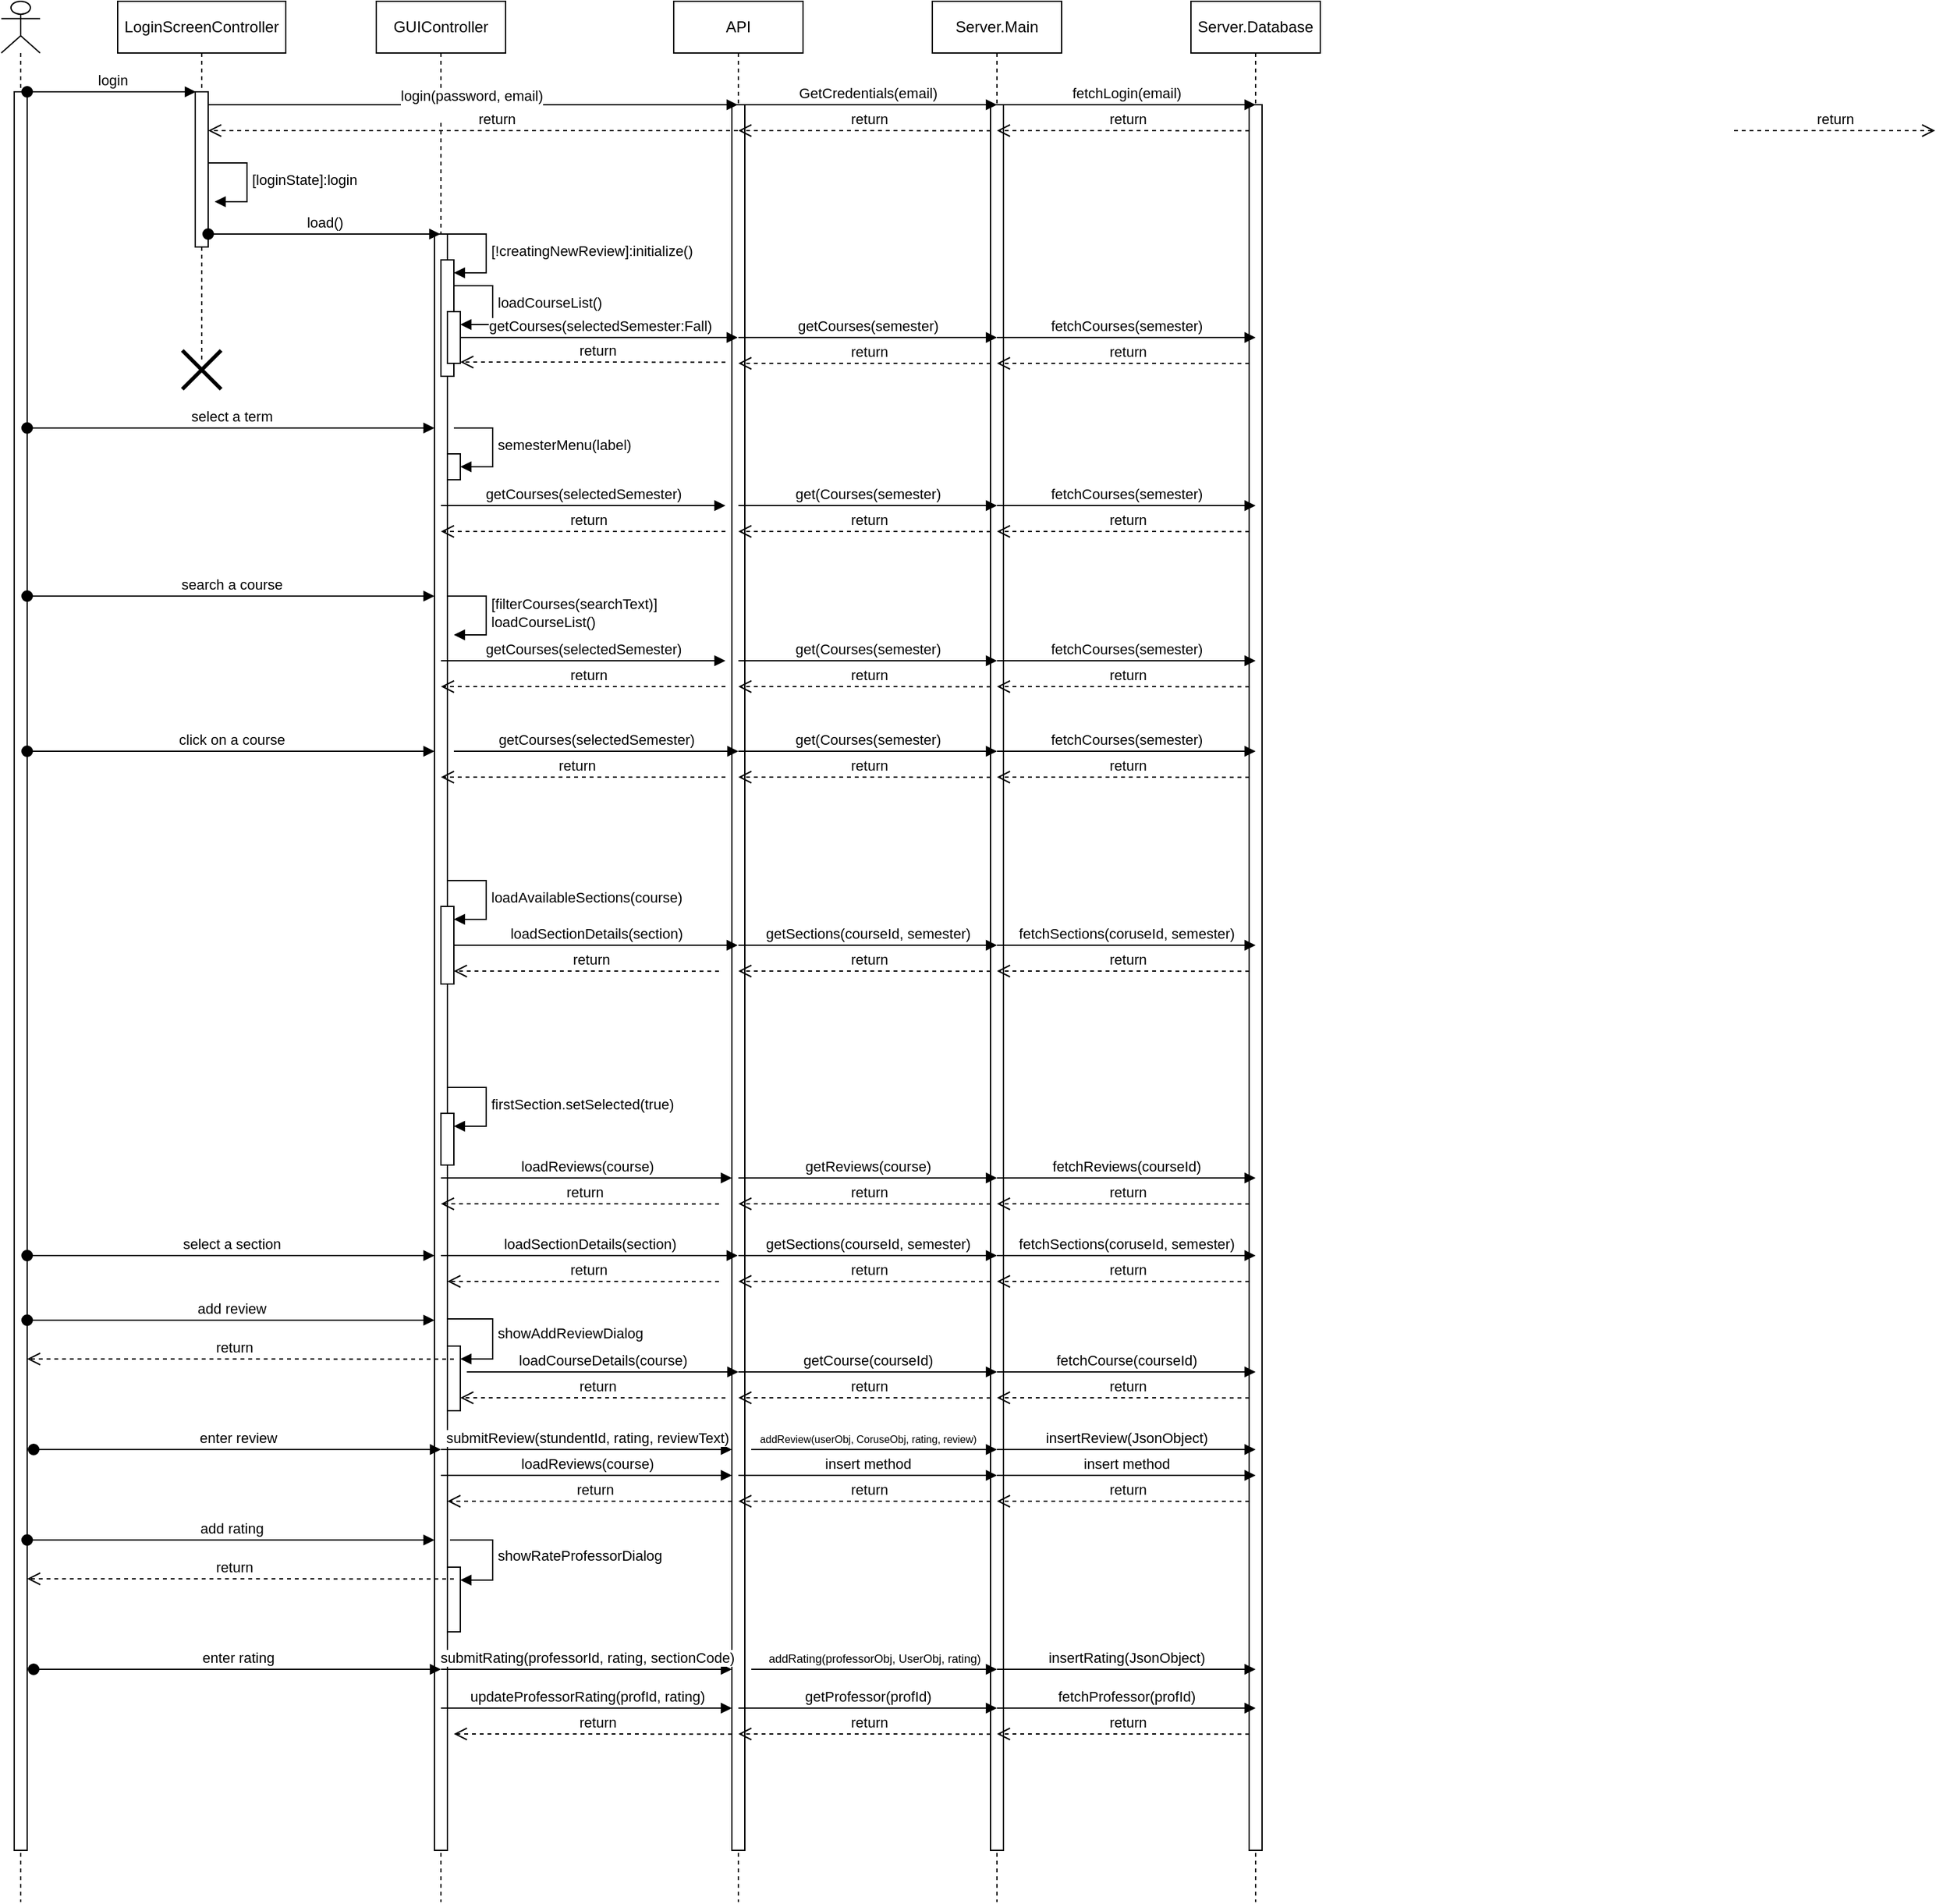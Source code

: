 <mxfile version="26.2.14">
  <diagram name="Page-1" id="2YBvvXClWsGukQMizWep">
    <mxGraphModel dx="1485" dy="785" grid="1" gridSize="10" guides="1" tooltips="1" connect="1" arrows="1" fold="1" page="1" pageScale="1" pageWidth="850" pageHeight="1100" math="0" shadow="0">
      <root>
        <mxCell id="0" />
        <mxCell id="1" parent="0" />
        <mxCell id="aM9ryv3xv72pqoxQDRHE-1" value="LoginScreenController" style="shape=umlLifeline;perimeter=lifelinePerimeter;whiteSpace=wrap;html=1;container=0;dropTarget=0;collapsible=0;recursiveResize=0;outlineConnect=0;portConstraint=eastwest;newEdgeStyle={&quot;edgeStyle&quot;:&quot;elbowEdgeStyle&quot;,&quot;elbow&quot;:&quot;vertical&quot;,&quot;curved&quot;:0,&quot;rounded&quot;:0};" parent="1" vertex="1">
          <mxGeometry x="150" y="90" width="130" height="280" as="geometry" />
        </mxCell>
        <mxCell id="aM9ryv3xv72pqoxQDRHE-2" value="" style="html=1;points=[];perimeter=orthogonalPerimeter;outlineConnect=0;targetShapes=umlLifeline;portConstraint=eastwest;newEdgeStyle={&quot;edgeStyle&quot;:&quot;elbowEdgeStyle&quot;,&quot;elbow&quot;:&quot;vertical&quot;,&quot;curved&quot;:0,&quot;rounded&quot;:0};" parent="aM9ryv3xv72pqoxQDRHE-1" vertex="1">
          <mxGeometry x="60" y="70" width="10" height="120" as="geometry" />
        </mxCell>
        <mxCell id="MV6OpVxTvDD_PxkE7c-I-17" value="[loginState]:login" style="html=1;align=left;spacingLeft=2;endArrow=block;rounded=0;edgeStyle=orthogonalEdgeStyle;curved=0;rounded=0;" parent="aM9ryv3xv72pqoxQDRHE-1" edge="1">
          <mxGeometry relative="1" as="geometry">
            <mxPoint x="70" y="125" as="sourcePoint" />
            <Array as="points">
              <mxPoint x="100" y="155" />
            </Array>
            <mxPoint x="75" y="155" as="targetPoint" />
          </mxGeometry>
        </mxCell>
        <mxCell id="aM9ryv3xv72pqoxQDRHE-5" value="GUIController" style="shape=umlLifeline;perimeter=lifelinePerimeter;whiteSpace=wrap;html=1;container=0;dropTarget=0;collapsible=0;recursiveResize=0;outlineConnect=0;portConstraint=eastwest;newEdgeStyle={&quot;edgeStyle&quot;:&quot;elbowEdgeStyle&quot;,&quot;elbow&quot;:&quot;vertical&quot;,&quot;curved&quot;:0,&quot;rounded&quot;:0};" parent="1" vertex="1">
          <mxGeometry x="350" y="90" width="100" height="1470" as="geometry" />
        </mxCell>
        <mxCell id="aM9ryv3xv72pqoxQDRHE-6" value="" style="html=1;points=[];perimeter=orthogonalPerimeter;outlineConnect=0;targetShapes=umlLifeline;portConstraint=eastwest;newEdgeStyle={&quot;edgeStyle&quot;:&quot;elbowEdgeStyle&quot;,&quot;elbow&quot;:&quot;vertical&quot;,&quot;curved&quot;:0,&quot;rounded&quot;:0};" parent="aM9ryv3xv72pqoxQDRHE-5" vertex="1">
          <mxGeometry x="45" y="180" width="10" height="1250" as="geometry" />
        </mxCell>
        <mxCell id="MV6OpVxTvDD_PxkE7c-I-19" value="" style="html=1;points=[[0,0,0,0,5],[0,1,0,0,-5],[1,0,0,0,5],[1,1,0,0,-5]];perimeter=orthogonalPerimeter;outlineConnect=0;targetShapes=umlLifeline;portConstraint=eastwest;newEdgeStyle={&quot;curved&quot;:0,&quot;rounded&quot;:0};" parent="aM9ryv3xv72pqoxQDRHE-5" vertex="1">
          <mxGeometry x="50" y="200" width="10" height="90" as="geometry" />
        </mxCell>
        <mxCell id="MV6OpVxTvDD_PxkE7c-I-20" value="[!creatingNewReview]:initialize()" style="html=1;align=left;spacingLeft=2;endArrow=block;rounded=0;edgeStyle=orthogonalEdgeStyle;curved=0;rounded=0;" parent="aM9ryv3xv72pqoxQDRHE-5" target="MV6OpVxTvDD_PxkE7c-I-19" edge="1">
          <mxGeometry relative="1" as="geometry">
            <mxPoint x="55" y="180" as="sourcePoint" />
            <Array as="points">
              <mxPoint x="85" y="210" />
            </Array>
          </mxGeometry>
        </mxCell>
        <mxCell id="MV6OpVxTvDD_PxkE7c-I-26" value="" style="html=1;points=[[0,0,0,0,5],[0,1,0,0,-5],[1,0,0,0,5],[1,1,0,0,-5]];perimeter=orthogonalPerimeter;outlineConnect=0;targetShapes=umlLifeline;portConstraint=eastwest;newEdgeStyle={&quot;curved&quot;:0,&quot;rounded&quot;:0};" parent="aM9ryv3xv72pqoxQDRHE-5" vertex="1">
          <mxGeometry x="55" y="240" width="10" height="40" as="geometry" />
        </mxCell>
        <mxCell id="MV6OpVxTvDD_PxkE7c-I-27" value="loadCourseList()" style="html=1;align=left;spacingLeft=2;endArrow=block;rounded=0;edgeStyle=orthogonalEdgeStyle;curved=0;rounded=0;" parent="aM9ryv3xv72pqoxQDRHE-5" target="MV6OpVxTvDD_PxkE7c-I-26" edge="1">
          <mxGeometry relative="1" as="geometry">
            <mxPoint x="60" y="220" as="sourcePoint" />
            <Array as="points">
              <mxPoint x="90" y="250" />
            </Array>
          </mxGeometry>
        </mxCell>
        <mxCell id="MV6OpVxTvDD_PxkE7c-I-31" value="&lt;div&gt;[filterCourses(searchText)]&lt;/div&gt;&lt;div&gt;loadCourseList()&lt;/div&gt;" style="html=1;align=left;spacingLeft=2;endArrow=block;rounded=0;edgeStyle=orthogonalEdgeStyle;curved=0;rounded=0;" parent="aM9ryv3xv72pqoxQDRHE-5" edge="1">
          <mxGeometry relative="1" as="geometry">
            <mxPoint x="55" y="460" as="sourcePoint" />
            <Array as="points">
              <mxPoint x="85" y="490" />
            </Array>
            <mxPoint x="60" y="490" as="targetPoint" />
          </mxGeometry>
        </mxCell>
        <mxCell id="MV6OpVxTvDD_PxkE7c-I-64" value="" style="html=1;points=[[0,0,0,0,5],[0,1,0,0,-5],[1,0,0,0,5],[1,1,0,0,-5]];perimeter=orthogonalPerimeter;outlineConnect=0;targetShapes=umlLifeline;portConstraint=eastwest;newEdgeStyle={&quot;curved&quot;:0,&quot;rounded&quot;:0};" parent="aM9ryv3xv72pqoxQDRHE-5" vertex="1">
          <mxGeometry x="55" y="1040" width="10" height="50" as="geometry" />
        </mxCell>
        <mxCell id="MV6OpVxTvDD_PxkE7c-I-65" value="showAddReviewDialog" style="html=1;align=left;spacingLeft=2;endArrow=block;rounded=0;edgeStyle=orthogonalEdgeStyle;curved=0;rounded=0;" parent="aM9ryv3xv72pqoxQDRHE-5" target="MV6OpVxTvDD_PxkE7c-I-64" edge="1">
          <mxGeometry relative="1" as="geometry">
            <mxPoint x="55" y="1019" as="sourcePoint" />
            <Array as="points">
              <mxPoint x="90" y="1019" />
              <mxPoint x="90" y="1050" />
            </Array>
          </mxGeometry>
        </mxCell>
        <mxCell id="MV6OpVxTvDD_PxkE7c-I-76" value="" style="html=1;points=[[0,0,0,0,5],[0,1,0,0,-5],[1,0,0,0,5],[1,1,0,0,-5]];perimeter=orthogonalPerimeter;outlineConnect=0;targetShapes=umlLifeline;portConstraint=eastwest;newEdgeStyle={&quot;curved&quot;:0,&quot;rounded&quot;:0};" parent="aM9ryv3xv72pqoxQDRHE-5" vertex="1">
          <mxGeometry x="55" y="1211" width="10" height="50" as="geometry" />
        </mxCell>
        <mxCell id="MV6OpVxTvDD_PxkE7c-I-77" value="showRateProfessorDialog" style="html=1;align=left;spacingLeft=2;endArrow=block;rounded=0;edgeStyle=orthogonalEdgeStyle;curved=0;rounded=0;exitX=1.233;exitY=0.73;exitDx=0;exitDy=0;exitPerimeter=0;" parent="aM9ryv3xv72pqoxQDRHE-5" target="MV6OpVxTvDD_PxkE7c-I-76" edge="1">
          <mxGeometry relative="1" as="geometry">
            <mxPoint x="57" y="1190" as="sourcePoint" />
            <Array as="points">
              <mxPoint x="90" y="1190" />
              <mxPoint x="90" y="1221" />
            </Array>
          </mxGeometry>
        </mxCell>
        <mxCell id="MV6OpVxTvDD_PxkE7c-I-90" value="" style="html=1;points=[[0,0,0,0,5],[0,1,0,0,-5],[1,0,0,0,5],[1,1,0,0,-5]];perimeter=orthogonalPerimeter;outlineConnect=0;targetShapes=umlLifeline;portConstraint=eastwest;newEdgeStyle={&quot;curved&quot;:0,&quot;rounded&quot;:0};" parent="aM9ryv3xv72pqoxQDRHE-5" vertex="1">
          <mxGeometry x="55" y="350" width="10" height="20" as="geometry" />
        </mxCell>
        <mxCell id="MV6OpVxTvDD_PxkE7c-I-91" value="semesterMenu(label)" style="html=1;align=left;spacingLeft=2;endArrow=block;rounded=0;edgeStyle=orthogonalEdgeStyle;curved=0;rounded=0;" parent="aM9ryv3xv72pqoxQDRHE-5" target="MV6OpVxTvDD_PxkE7c-I-90" edge="1">
          <mxGeometry relative="1" as="geometry">
            <mxPoint x="60" y="330" as="sourcePoint" />
            <Array as="points">
              <mxPoint x="90" y="360" />
            </Array>
          </mxGeometry>
        </mxCell>
        <mxCell id="aM9ryv3xv72pqoxQDRHE-8" value="return" style="html=1;verticalAlign=bottom;endArrow=open;dashed=1;endSize=8;edgeStyle=elbowEdgeStyle;elbow=vertical;curved=0;rounded=0;" parent="1" edge="1">
          <mxGeometry x="-0.035" relative="1" as="geometry">
            <mxPoint x="400" y="620" as="targetPoint" />
            <Array as="points">
              <mxPoint x="455.5" y="620" />
            </Array>
            <mxPoint x="620" y="620" as="sourcePoint" />
            <mxPoint as="offset" />
          </mxGeometry>
        </mxCell>
        <mxCell id="aM9ryv3xv72pqoxQDRHE-10" value="return" style="html=1;verticalAlign=bottom;endArrow=open;dashed=1;endSize=8;edgeStyle=elbowEdgeStyle;elbow=vertical;curved=0;rounded=0;" parent="1" edge="1">
          <mxGeometry relative="1" as="geometry">
            <mxPoint x="1555.5" y="190" as="targetPoint" />
            <Array as="points">
              <mxPoint x="1500.5" y="190" />
            </Array>
            <mxPoint x="1400" y="190" as="sourcePoint" />
          </mxGeometry>
        </mxCell>
        <object label="" id="MV6OpVxTvDD_PxkE7c-I-7">
          <mxCell style="shape=umlLifeline;perimeter=lifelinePerimeter;whiteSpace=wrap;html=1;container=1;dropTarget=0;collapsible=0;recursiveResize=0;outlineConnect=0;portConstraint=eastwest;newEdgeStyle={&quot;curved&quot;:0,&quot;rounded&quot;:0};participant=umlActor;" parent="1" vertex="1">
            <mxGeometry x="60" y="90" width="30" height="1470" as="geometry" />
          </mxCell>
        </object>
        <mxCell id="MV6OpVxTvDD_PxkE7c-I-8" value="" style="html=1;points=[[0,0,0,0,5],[0,1,0,0,-5],[1,0,0,0,5],[1,1,0,0,-5]];perimeter=orthogonalPerimeter;outlineConnect=0;targetShapes=umlLifeline;portConstraint=eastwest;newEdgeStyle={&quot;curved&quot;:0,&quot;rounded&quot;:0};" parent="MV6OpVxTvDD_PxkE7c-I-7" vertex="1">
          <mxGeometry x="10" y="70" width="10" height="1360" as="geometry" />
        </mxCell>
        <mxCell id="aM9ryv3xv72pqoxQDRHE-3" value="login" style="html=1;verticalAlign=bottom;startArrow=oval;endArrow=block;startSize=8;edgeStyle=elbowEdgeStyle;elbow=vertical;curved=0;rounded=0;" parent="1" edge="1">
          <mxGeometry relative="1" as="geometry">
            <mxPoint x="80" y="160" as="sourcePoint" />
            <mxPoint x="210.5" y="160" as="targetPoint" />
          </mxGeometry>
        </mxCell>
        <mxCell id="MV6OpVxTvDD_PxkE7c-I-9" value="API" style="shape=umlLifeline;perimeter=lifelinePerimeter;whiteSpace=wrap;html=1;container=0;dropTarget=0;collapsible=0;recursiveResize=0;outlineConnect=0;portConstraint=eastwest;newEdgeStyle={&quot;edgeStyle&quot;:&quot;elbowEdgeStyle&quot;,&quot;elbow&quot;:&quot;vertical&quot;,&quot;curved&quot;:0,&quot;rounded&quot;:0};" parent="1" vertex="1">
          <mxGeometry x="580" y="90" width="100" height="1470" as="geometry" />
        </mxCell>
        <mxCell id="MV6OpVxTvDD_PxkE7c-I-10" value="" style="html=1;points=[];perimeter=orthogonalPerimeter;outlineConnect=0;targetShapes=umlLifeline;portConstraint=eastwest;newEdgeStyle={&quot;edgeStyle&quot;:&quot;elbowEdgeStyle&quot;,&quot;elbow&quot;:&quot;vertical&quot;,&quot;curved&quot;:0,&quot;rounded&quot;:0};" parent="MV6OpVxTvDD_PxkE7c-I-9" vertex="1">
          <mxGeometry x="45" y="80" width="10" height="1350" as="geometry" />
        </mxCell>
        <mxCell id="MV6OpVxTvDD_PxkE7c-I-60" value="" style="html=1;points=[[0,0,0,0,5],[0,1,0,0,-5],[1,0,0,0,5],[1,1,0,0,-5]];perimeter=orthogonalPerimeter;outlineConnect=0;targetShapes=umlLifeline;portConstraint=eastwest;newEdgeStyle={&quot;curved&quot;:0,&quot;rounded&quot;:0};" parent="MV6OpVxTvDD_PxkE7c-I-9" vertex="1">
          <mxGeometry x="-180" y="860" width="10" height="40" as="geometry" />
        </mxCell>
        <mxCell id="MV6OpVxTvDD_PxkE7c-I-61" value="firstSection.setSelected(true)" style="html=1;align=left;spacingLeft=2;endArrow=block;rounded=0;edgeStyle=orthogonalEdgeStyle;curved=0;rounded=0;" parent="MV6OpVxTvDD_PxkE7c-I-9" target="MV6OpVxTvDD_PxkE7c-I-60" edge="1">
          <mxGeometry relative="1" as="geometry">
            <mxPoint x="-175" y="840" as="sourcePoint" />
            <Array as="points">
              <mxPoint x="-145" y="870" />
            </Array>
          </mxGeometry>
        </mxCell>
        <mxCell id="MV6OpVxTvDD_PxkE7c-I-58" value="loadReviews(course)" style="html=1;verticalAlign=bottom;endArrow=block;curved=0;rounded=0;" parent="MV6OpVxTvDD_PxkE7c-I-9" edge="1">
          <mxGeometry width="80" relative="1" as="geometry">
            <mxPoint x="-180" y="910" as="sourcePoint" />
            <mxPoint x="45" y="910" as="targetPoint" />
            <Array as="points">
              <mxPoint x="-60" y="910" />
            </Array>
          </mxGeometry>
        </mxCell>
        <mxCell id="MV6OpVxTvDD_PxkE7c-I-59" value="return" style="html=1;verticalAlign=bottom;endArrow=open;dashed=1;endSize=8;edgeStyle=elbowEdgeStyle;elbow=vertical;curved=0;rounded=0;exitX=0.5;exitY=0.447;exitDx=0;exitDy=0;exitPerimeter=0;entryX=0.5;entryY=0.672;entryDx=0;entryDy=0;entryPerimeter=0;" parent="MV6OpVxTvDD_PxkE7c-I-9" edge="1">
          <mxGeometry x="-0.035" relative="1" as="geometry">
            <mxPoint x="-180" y="930" as="targetPoint" />
            <Array as="points">
              <mxPoint x="-139.5" y="930" />
            </Array>
            <mxPoint x="35" y="930.09" as="sourcePoint" />
            <mxPoint as="offset" />
          </mxGeometry>
        </mxCell>
        <mxCell id="MV6OpVxTvDD_PxkE7c-I-62" value="loadSectionDetails(section)" style="html=1;verticalAlign=bottom;endArrow=block;curved=0;rounded=0;" parent="MV6OpVxTvDD_PxkE7c-I-9" edge="1">
          <mxGeometry width="80" relative="1" as="geometry">
            <mxPoint x="-180" y="970" as="sourcePoint" />
            <mxPoint x="49.5" y="970" as="targetPoint" />
          </mxGeometry>
        </mxCell>
        <mxCell id="MV6OpVxTvDD_PxkE7c-I-63" value="return" style="html=1;verticalAlign=bottom;endArrow=open;dashed=1;endSize=8;edgeStyle=elbowEdgeStyle;elbow=vertical;curved=0;rounded=0;exitX=0.5;exitY=0.447;exitDx=0;exitDy=0;exitPerimeter=0;" parent="MV6OpVxTvDD_PxkE7c-I-9" edge="1">
          <mxGeometry x="-0.035" relative="1" as="geometry">
            <mxPoint x="-175" y="990" as="targetPoint" />
            <Array as="points" />
            <mxPoint x="35" y="990.09" as="sourcePoint" />
            <mxPoint as="offset" />
          </mxGeometry>
        </mxCell>
        <mxCell id="MV6OpVxTvDD_PxkE7c-I-14" value="" style="shape=umlDestroy;whiteSpace=wrap;html=1;strokeWidth=3;targetShapes=umlLifeline;" parent="1" vertex="1">
          <mxGeometry x="200" y="360" width="30" height="30" as="geometry" />
        </mxCell>
        <mxCell id="MV6OpVxTvDD_PxkE7c-I-12" value="&lt;div&gt;login(password, email)&lt;/div&gt;&lt;div&gt;&lt;br&gt;&lt;/div&gt;" style="html=1;align=left;spacingLeft=2;endArrow=block;rounded=0;edgeStyle=orthogonalEdgeStyle;curved=0;rounded=0;" parent="1" source="aM9ryv3xv72pqoxQDRHE-2" target="MV6OpVxTvDD_PxkE7c-I-9" edge="1">
          <mxGeometry x="-0.293" relative="1" as="geometry">
            <mxPoint x="210" y="170" as="sourcePoint" />
            <Array as="points">
              <mxPoint x="310" y="170" />
              <mxPoint x="310" y="170" />
            </Array>
            <mxPoint x="215" y="200" as="targetPoint" />
            <mxPoint as="offset" />
          </mxGeometry>
        </mxCell>
        <mxCell id="MV6OpVxTvDD_PxkE7c-I-15" value="return" style="html=1;verticalAlign=bottom;endArrow=open;dashed=1;endSize=8;edgeStyle=elbowEdgeStyle;elbow=vertical;curved=0;rounded=0;" parent="1" source="MV6OpVxTvDD_PxkE7c-I-9" edge="1">
          <mxGeometry x="-0.09" relative="1" as="geometry">
            <mxPoint x="220" y="190" as="targetPoint" />
            <Array as="points">
              <mxPoint x="455" y="190" />
            </Array>
            <mxPoint x="555" y="190" as="sourcePoint" />
            <mxPoint as="offset" />
          </mxGeometry>
        </mxCell>
        <mxCell id="MV6OpVxTvDD_PxkE7c-I-18" value="load()" style="html=1;verticalAlign=bottom;startArrow=oval;startFill=1;endArrow=block;startSize=8;curved=0;rounded=0;" parent="1" target="aM9ryv3xv72pqoxQDRHE-5" edge="1">
          <mxGeometry width="60" relative="1" as="geometry">
            <mxPoint x="220" y="270" as="sourcePoint" />
            <mxPoint x="280" y="270" as="targetPoint" />
          </mxGeometry>
        </mxCell>
        <mxCell id="MV6OpVxTvDD_PxkE7c-I-28" value="return" style="html=1;verticalAlign=bottom;endArrow=open;dashed=1;endSize=8;edgeStyle=elbowEdgeStyle;elbow=vertical;curved=0;rounded=0;exitX=0.5;exitY=0.447;exitDx=0;exitDy=0;exitPerimeter=0;" parent="1" edge="1">
          <mxGeometry x="-0.035" relative="1" as="geometry">
            <mxPoint x="415" y="369" as="targetPoint" />
            <Array as="points">
              <mxPoint x="445.5" y="369" />
            </Array>
            <mxPoint x="620" y="369.09" as="sourcePoint" />
            <mxPoint as="offset" />
          </mxGeometry>
        </mxCell>
        <mxCell id="MV6OpVxTvDD_PxkE7c-I-29" value="search a course" style="html=1;verticalAlign=bottom;startArrow=oval;startFill=1;endArrow=block;startSize=8;curved=0;rounded=0;" parent="1" edge="1">
          <mxGeometry width="60" relative="1" as="geometry">
            <mxPoint x="80" y="550" as="sourcePoint" />
            <mxPoint x="395" y="550" as="targetPoint" />
          </mxGeometry>
        </mxCell>
        <mxCell id="MV6OpVxTvDD_PxkE7c-I-34" value="&lt;div&gt;select a section&lt;/div&gt;" style="html=1;verticalAlign=bottom;startArrow=oval;startFill=1;endArrow=block;startSize=8;curved=0;rounded=0;" parent="1" edge="1">
          <mxGeometry width="60" relative="1" as="geometry">
            <mxPoint x="80" y="1060" as="sourcePoint" />
            <mxPoint x="395" y="1060" as="targetPoint" />
          </mxGeometry>
        </mxCell>
        <mxCell id="MV6OpVxTvDD_PxkE7c-I-35" value="click on a course" style="html=1;verticalAlign=bottom;startArrow=oval;startFill=1;endArrow=block;startSize=8;curved=0;rounded=0;" parent="1" edge="1">
          <mxGeometry width="60" relative="1" as="geometry">
            <mxPoint x="80" y="670" as="sourcePoint" />
            <mxPoint x="395" y="670" as="targetPoint" />
          </mxGeometry>
        </mxCell>
        <mxCell id="MV6OpVxTvDD_PxkE7c-I-36" value="&lt;div&gt;add review&lt;/div&gt;" style="html=1;verticalAlign=bottom;startArrow=oval;startFill=1;endArrow=block;startSize=8;curved=0;rounded=0;" parent="1" edge="1">
          <mxGeometry width="60" relative="1" as="geometry">
            <mxPoint x="80" y="1110" as="sourcePoint" />
            <mxPoint x="395" y="1110" as="targetPoint" />
          </mxGeometry>
        </mxCell>
        <mxCell id="MV6OpVxTvDD_PxkE7c-I-37" value="add rating" style="html=1;verticalAlign=bottom;startArrow=oval;startFill=1;endArrow=block;startSize=8;curved=0;rounded=0;" parent="1" edge="1">
          <mxGeometry width="60" relative="1" as="geometry">
            <mxPoint x="80" y="1280" as="sourcePoint" />
            <mxPoint x="395" y="1280" as="targetPoint" />
          </mxGeometry>
        </mxCell>
        <mxCell id="MV6OpVxTvDD_PxkE7c-I-38" value="Server.Main" style="shape=umlLifeline;perimeter=lifelinePerimeter;whiteSpace=wrap;html=1;container=0;dropTarget=0;collapsible=0;recursiveResize=0;outlineConnect=0;portConstraint=eastwest;newEdgeStyle={&quot;edgeStyle&quot;:&quot;elbowEdgeStyle&quot;,&quot;elbow&quot;:&quot;vertical&quot;,&quot;curved&quot;:0,&quot;rounded&quot;:0};" parent="1" vertex="1">
          <mxGeometry x="780" y="90" width="100" height="1470" as="geometry" />
        </mxCell>
        <mxCell id="MV6OpVxTvDD_PxkE7c-I-39" value="" style="html=1;points=[];perimeter=orthogonalPerimeter;outlineConnect=0;targetShapes=umlLifeline;portConstraint=eastwest;newEdgeStyle={&quot;edgeStyle&quot;:&quot;elbowEdgeStyle&quot;,&quot;elbow&quot;:&quot;vertical&quot;,&quot;curved&quot;:0,&quot;rounded&quot;:0};" parent="MV6OpVxTvDD_PxkE7c-I-38" vertex="1">
          <mxGeometry x="45" y="80" width="10" height="1350" as="geometry" />
        </mxCell>
        <mxCell id="MV6OpVxTvDD_PxkE7c-I-40" value="Server.Database" style="shape=umlLifeline;perimeter=lifelinePerimeter;whiteSpace=wrap;html=1;container=0;dropTarget=0;collapsible=0;recursiveResize=0;outlineConnect=0;portConstraint=eastwest;newEdgeStyle={&quot;edgeStyle&quot;:&quot;elbowEdgeStyle&quot;,&quot;elbow&quot;:&quot;vertical&quot;,&quot;curved&quot;:0,&quot;rounded&quot;:0};" parent="1" vertex="1">
          <mxGeometry x="980" y="90" width="100" height="1470" as="geometry" />
        </mxCell>
        <mxCell id="MV6OpVxTvDD_PxkE7c-I-41" value="" style="html=1;points=[];perimeter=orthogonalPerimeter;outlineConnect=0;targetShapes=umlLifeline;portConstraint=eastwest;newEdgeStyle={&quot;edgeStyle&quot;:&quot;elbowEdgeStyle&quot;,&quot;elbow&quot;:&quot;vertical&quot;,&quot;curved&quot;:0,&quot;rounded&quot;:0};" parent="MV6OpVxTvDD_PxkE7c-I-40" vertex="1">
          <mxGeometry x="45" y="80" width="10" height="1350" as="geometry" />
        </mxCell>
        <mxCell id="MV6OpVxTvDD_PxkE7c-I-43" value="getCourses(selectedSemester:Fall)" style="html=1;verticalAlign=bottom;endArrow=block;curved=0;rounded=0;" parent="1" source="MV6OpVxTvDD_PxkE7c-I-26" edge="1">
          <mxGeometry width="80" relative="1" as="geometry">
            <mxPoint x="420" y="350" as="sourcePoint" />
            <mxPoint x="629.5" y="350" as="targetPoint" />
          </mxGeometry>
        </mxCell>
        <mxCell id="MV6OpVxTvDD_PxkE7c-I-44" value="getCourses(selectedSemester)" style="html=1;verticalAlign=bottom;endArrow=block;curved=0;rounded=0;" parent="1" edge="1">
          <mxGeometry width="80" relative="1" as="geometry">
            <mxPoint x="400" y="600" as="sourcePoint" />
            <mxPoint x="620" y="600" as="targetPoint" />
          </mxGeometry>
        </mxCell>
        <mxCell id="MV6OpVxTvDD_PxkE7c-I-46" value="getCourses(selectedSemester)" style="html=1;verticalAlign=bottom;endArrow=block;curved=0;rounded=0;" parent="1" edge="1">
          <mxGeometry width="80" relative="1" as="geometry">
            <mxPoint x="410" y="670" as="sourcePoint" />
            <mxPoint x="630" y="670" as="targetPoint" />
          </mxGeometry>
        </mxCell>
        <mxCell id="MV6OpVxTvDD_PxkE7c-I-47" value="return" style="html=1;verticalAlign=bottom;endArrow=open;dashed=1;endSize=8;edgeStyle=elbowEdgeStyle;elbow=vertical;curved=0;rounded=0;" parent="1" edge="1">
          <mxGeometry x="0.045" relative="1" as="geometry">
            <mxPoint x="400" y="690" as="targetPoint" />
            <Array as="points">
              <mxPoint x="435.5" y="690" />
            </Array>
            <mxPoint x="620" y="690" as="sourcePoint" />
            <mxPoint as="offset" />
          </mxGeometry>
        </mxCell>
        <mxCell id="MV6OpVxTvDD_PxkE7c-I-66" value="loadCourseDetails(course)" style="html=1;verticalAlign=bottom;endArrow=block;curved=0;rounded=0;" parent="1" edge="1">
          <mxGeometry width="80" relative="1" as="geometry">
            <mxPoint x="420" y="1150" as="sourcePoint" />
            <mxPoint x="630" y="1150" as="targetPoint" />
            <mxPoint as="offset" />
          </mxGeometry>
        </mxCell>
        <mxCell id="MV6OpVxTvDD_PxkE7c-I-67" value="return" style="html=1;verticalAlign=bottom;endArrow=open;dashed=1;endSize=8;edgeStyle=elbowEdgeStyle;elbow=vertical;curved=0;rounded=0;exitX=0.5;exitY=0.447;exitDx=0;exitDy=0;exitPerimeter=0;" parent="1" target="MV6OpVxTvDD_PxkE7c-I-64" edge="1">
          <mxGeometry x="-0.035" relative="1" as="geometry">
            <mxPoint x="420" y="1170" as="targetPoint" />
            <Array as="points">
              <mxPoint x="640" y="1170" />
            </Array>
            <mxPoint x="620" y="1170.09" as="sourcePoint" />
            <mxPoint as="offset" />
          </mxGeometry>
        </mxCell>
        <mxCell id="MV6OpVxTvDD_PxkE7c-I-68" value="submitReview(stundentId, rating, reviewText)" style="html=1;verticalAlign=bottom;endArrow=block;curved=0;rounded=0;" parent="1" edge="1">
          <mxGeometry width="80" relative="1" as="geometry">
            <mxPoint x="400" y="1210" as="sourcePoint" />
            <mxPoint x="625" y="1210" as="targetPoint" />
          </mxGeometry>
        </mxCell>
        <mxCell id="MV6OpVxTvDD_PxkE7c-I-69" value="addReview(userObj, CoruseObj, rating, review)" style="html=1;verticalAlign=bottom;endArrow=block;curved=0;rounded=0;fontSize=8;" parent="1" edge="1">
          <mxGeometry x="-0.053" width="80" relative="1" as="geometry">
            <mxPoint x="640" y="1210" as="sourcePoint" />
            <mxPoint x="830" y="1210" as="targetPoint" />
            <mxPoint as="offset" />
          </mxGeometry>
        </mxCell>
        <mxCell id="MV6OpVxTvDD_PxkE7c-I-73" value="return" style="html=1;verticalAlign=bottom;endArrow=open;dashed=1;endSize=8;edgeStyle=elbowEdgeStyle;elbow=vertical;curved=0;rounded=0;exitX=0.5;exitY=0.447;exitDx=0;exitDy=0;exitPerimeter=0;" parent="1" edge="1">
          <mxGeometry x="0.031" relative="1" as="geometry">
            <mxPoint x="80" y="1140.059" as="targetPoint" />
            <Array as="points" />
            <mxPoint x="410" y="1140.09" as="sourcePoint" />
            <mxPoint as="offset" />
          </mxGeometry>
        </mxCell>
        <mxCell id="MV6OpVxTvDD_PxkE7c-I-74" value="loadReviews(course)" style="html=1;verticalAlign=bottom;endArrow=block;curved=0;rounded=0;" parent="1" edge="1">
          <mxGeometry width="80" relative="1" as="geometry">
            <mxPoint x="400" y="1230" as="sourcePoint" />
            <mxPoint x="625" y="1230" as="targetPoint" />
            <Array as="points">
              <mxPoint x="520" y="1230" />
            </Array>
          </mxGeometry>
        </mxCell>
        <mxCell id="MV6OpVxTvDD_PxkE7c-I-75" value="return" style="html=1;verticalAlign=bottom;endArrow=open;dashed=1;endSize=8;edgeStyle=elbowEdgeStyle;elbow=vertical;curved=0;rounded=0;exitX=0.5;exitY=0.447;exitDx=0;exitDy=0;exitPerimeter=0;" parent="1" edge="1">
          <mxGeometry x="-0.035" relative="1" as="geometry">
            <mxPoint x="405" y="1250" as="targetPoint" />
            <Array as="points">
              <mxPoint x="450.5" y="1250" />
            </Array>
            <mxPoint x="625" y="1250.09" as="sourcePoint" />
            <mxPoint as="offset" />
          </mxGeometry>
        </mxCell>
        <mxCell id="MV6OpVxTvDD_PxkE7c-I-80" value="submitRating(professorId, rating, sectionCode)" style="html=1;verticalAlign=bottom;endArrow=block;curved=0;rounded=0;" parent="1" edge="1">
          <mxGeometry width="80" relative="1" as="geometry">
            <mxPoint x="400" y="1380" as="sourcePoint" />
            <mxPoint x="625" y="1380" as="targetPoint" />
          </mxGeometry>
        </mxCell>
        <mxCell id="MV6OpVxTvDD_PxkE7c-I-81" value="updateProfessorRating(profId, rating)" style="html=1;verticalAlign=bottom;endArrow=block;curved=0;rounded=0;" parent="1" edge="1">
          <mxGeometry width="80" relative="1" as="geometry">
            <mxPoint x="400" y="1410" as="sourcePoint" />
            <mxPoint x="625" y="1410" as="targetPoint" />
            <Array as="points">
              <mxPoint x="520" y="1410" />
            </Array>
          </mxGeometry>
        </mxCell>
        <mxCell id="MV6OpVxTvDD_PxkE7c-I-82" value="return" style="html=1;verticalAlign=bottom;endArrow=open;dashed=1;endSize=8;edgeStyle=elbowEdgeStyle;elbow=vertical;curved=0;rounded=0;exitX=0.5;exitY=0.447;exitDx=0;exitDy=0;exitPerimeter=0;" parent="1" edge="1">
          <mxGeometry x="-0.035" relative="1" as="geometry">
            <mxPoint x="410" y="1430" as="targetPoint" />
            <Array as="points">
              <mxPoint x="450.5" y="1430" />
            </Array>
            <mxPoint x="625" y="1430.09" as="sourcePoint" />
            <mxPoint as="offset" />
          </mxGeometry>
        </mxCell>
        <mxCell id="MV6OpVxTvDD_PxkE7c-I-50" value="" style="html=1;points=[[0,0,0,0,5],[0,1,0,0,-5],[1,0,0,0,5],[1,1,0,0,-5]];perimeter=orthogonalPerimeter;outlineConnect=0;targetShapes=umlLifeline;portConstraint=eastwest;newEdgeStyle={&quot;curved&quot;:0,&quot;rounded&quot;:0};" parent="1" vertex="1">
          <mxGeometry x="400" y="790" width="10" height="60" as="geometry" />
        </mxCell>
        <mxCell id="MV6OpVxTvDD_PxkE7c-I-51" value="&lt;div&gt;loadAvailableSections(course)&lt;/div&gt;" style="html=1;align=left;spacingLeft=2;endArrow=block;rounded=0;edgeStyle=orthogonalEdgeStyle;curved=0;rounded=0;" parent="1" target="MV6OpVxTvDD_PxkE7c-I-50" edge="1">
          <mxGeometry relative="1" as="geometry">
            <mxPoint x="405" y="770" as="sourcePoint" />
            <Array as="points">
              <mxPoint x="435" y="800" />
            </Array>
          </mxGeometry>
        </mxCell>
        <mxCell id="MV6OpVxTvDD_PxkE7c-I-53" value="loadSectionDetails(section)" style="html=1;verticalAlign=bottom;endArrow=block;curved=0;rounded=0;" parent="1" source="MV6OpVxTvDD_PxkE7c-I-50" edge="1">
          <mxGeometry width="80" relative="1" as="geometry">
            <mxPoint x="405" y="820" as="sourcePoint" />
            <mxPoint x="629.5" y="820" as="targetPoint" />
          </mxGeometry>
        </mxCell>
        <mxCell id="MV6OpVxTvDD_PxkE7c-I-54" value="return" style="html=1;verticalAlign=bottom;endArrow=open;dashed=1;endSize=8;edgeStyle=elbowEdgeStyle;elbow=vertical;curved=0;rounded=0;exitX=0.5;exitY=0.447;exitDx=0;exitDy=0;exitPerimeter=0;" parent="1" edge="1">
          <mxGeometry x="-0.035" relative="1" as="geometry">
            <mxPoint x="410" y="840" as="targetPoint" />
            <Array as="points">
              <mxPoint x="440.5" y="840" />
            </Array>
            <mxPoint x="615" y="840.09" as="sourcePoint" />
            <mxPoint as="offset" />
          </mxGeometry>
        </mxCell>
        <mxCell id="MV6OpVxTvDD_PxkE7c-I-85" value="return" style="html=1;verticalAlign=bottom;endArrow=open;dashed=1;endSize=8;edgeStyle=elbowEdgeStyle;elbow=vertical;curved=0;rounded=0;exitX=0.5;exitY=0.447;exitDx=0;exitDy=0;exitPerimeter=0;" parent="1" edge="1">
          <mxGeometry x="0.031" relative="1" as="geometry">
            <mxPoint x="80" y="1310" as="targetPoint" />
            <Array as="points" />
            <mxPoint x="410" y="1310.09" as="sourcePoint" />
            <mxPoint as="offset" />
          </mxGeometry>
        </mxCell>
        <mxCell id="MV6OpVxTvDD_PxkE7c-I-86" value="enter review" style="html=1;verticalAlign=bottom;startArrow=oval;startFill=1;endArrow=block;startSize=8;curved=0;rounded=0;" parent="1" edge="1">
          <mxGeometry width="60" relative="1" as="geometry">
            <mxPoint x="85" y="1210" as="sourcePoint" />
            <mxPoint x="400" y="1210" as="targetPoint" />
          </mxGeometry>
        </mxCell>
        <mxCell id="MV6OpVxTvDD_PxkE7c-I-87" value="&lt;div&gt;enter rating&lt;/div&gt;" style="html=1;verticalAlign=bottom;startArrow=oval;startFill=1;endArrow=block;startSize=8;curved=0;rounded=0;" parent="1" edge="1">
          <mxGeometry width="60" relative="1" as="geometry">
            <mxPoint x="85" y="1380" as="sourcePoint" />
            <mxPoint x="400" y="1380" as="targetPoint" />
          </mxGeometry>
        </mxCell>
        <mxCell id="MV6OpVxTvDD_PxkE7c-I-88" value="select a term" style="html=1;verticalAlign=bottom;startArrow=oval;startFill=1;endArrow=block;startSize=8;curved=0;rounded=0;" parent="1" edge="1">
          <mxGeometry width="60" relative="1" as="geometry">
            <mxPoint x="80" y="420" as="sourcePoint" />
            <mxPoint x="395" y="420" as="targetPoint" />
          </mxGeometry>
        </mxCell>
        <mxCell id="MV6OpVxTvDD_PxkE7c-I-92" value="getCourses(selectedSemester)" style="html=1;verticalAlign=bottom;endArrow=block;curved=0;rounded=0;" parent="1" edge="1">
          <mxGeometry width="80" relative="1" as="geometry">
            <mxPoint x="400" y="480" as="sourcePoint" />
            <mxPoint x="620" y="480" as="targetPoint" />
          </mxGeometry>
        </mxCell>
        <mxCell id="MV6OpVxTvDD_PxkE7c-I-93" value="return" style="html=1;verticalAlign=bottom;endArrow=open;dashed=1;endSize=8;edgeStyle=elbowEdgeStyle;elbow=vertical;curved=0;rounded=0;" parent="1" edge="1">
          <mxGeometry x="-0.035" relative="1" as="geometry">
            <mxPoint x="400" y="500" as="targetPoint" />
            <Array as="points">
              <mxPoint x="455.5" y="500" />
            </Array>
            <mxPoint x="620" y="500" as="sourcePoint" />
            <mxPoint as="offset" />
          </mxGeometry>
        </mxCell>
        <mxCell id="MV6OpVxTvDD_PxkE7c-I-94" value="addRating(professorObj, UserObj, rating)" style="html=1;verticalAlign=bottom;endArrow=block;curved=0;rounded=0;fontSize=9;" parent="1" edge="1">
          <mxGeometry width="80" relative="1" as="geometry">
            <mxPoint x="640" y="1380" as="sourcePoint" />
            <mxPoint x="830" y="1380" as="targetPoint" />
            <mxPoint as="offset" />
          </mxGeometry>
        </mxCell>
        <mxCell id="MV6OpVxTvDD_PxkE7c-I-96" value="GetCredentials(email)" style="html=1;verticalAlign=bottom;endArrow=block;curved=0;rounded=0;entryX=0.5;entryY=0;entryDx=0;entryDy=0;entryPerimeter=0;" parent="1" target="MV6OpVxTvDD_PxkE7c-I-39" edge="1">
          <mxGeometry width="80" relative="1" as="geometry">
            <mxPoint x="630" y="170" as="sourcePoint" />
            <mxPoint x="820" y="170" as="targetPoint" />
          </mxGeometry>
        </mxCell>
        <mxCell id="MV6OpVxTvDD_PxkE7c-I-97" value="fetchLogin(email)" style="html=1;verticalAlign=bottom;endArrow=block;curved=0;rounded=0;entryX=0.5;entryY=0;entryDx=0;entryDy=0;entryPerimeter=0;" parent="1" edge="1">
          <mxGeometry width="80" relative="1" as="geometry">
            <mxPoint x="830" y="170" as="sourcePoint" />
            <mxPoint x="1030" y="170" as="targetPoint" />
          </mxGeometry>
        </mxCell>
        <mxCell id="MV6OpVxTvDD_PxkE7c-I-98" value="return" style="html=1;verticalAlign=bottom;endArrow=open;dashed=1;endSize=8;edgeStyle=elbowEdgeStyle;elbow=vertical;curved=0;rounded=0;exitX=0.5;exitY=0.447;exitDx=0;exitDy=0;exitPerimeter=0;entryX=0.5;entryY=0.015;entryDx=0;entryDy=0;entryPerimeter=0;" parent="1" target="MV6OpVxTvDD_PxkE7c-I-39" edge="1">
          <mxGeometry x="-0.035" relative="1" as="geometry">
            <mxPoint x="840" y="190" as="targetPoint" />
            <Array as="points">
              <mxPoint x="850.5" y="190" />
            </Array>
            <mxPoint x="1025" y="190.09" as="sourcePoint" />
            <mxPoint as="offset" />
          </mxGeometry>
        </mxCell>
        <mxCell id="MV6OpVxTvDD_PxkE7c-I-99" value="return" style="html=1;verticalAlign=bottom;endArrow=open;dashed=1;endSize=8;edgeStyle=elbowEdgeStyle;elbow=vertical;curved=0;rounded=0;exitX=0.5;exitY=0.447;exitDx=0;exitDy=0;exitPerimeter=0;entryX=0.5;entryY=0.015;entryDx=0;entryDy=0;entryPerimeter=0;" parent="1" edge="1">
          <mxGeometry x="-0.035" relative="1" as="geometry">
            <mxPoint x="630" y="190" as="targetPoint" />
            <Array as="points">
              <mxPoint x="650.5" y="190" />
            </Array>
            <mxPoint x="825" y="190.09" as="sourcePoint" />
            <mxPoint as="offset" />
          </mxGeometry>
        </mxCell>
        <mxCell id="MV6OpVxTvDD_PxkE7c-I-100" value="&lt;div&gt;getCourses(semester)&lt;/div&gt;" style="html=1;verticalAlign=bottom;endArrow=block;curved=0;rounded=0;entryX=0.5;entryY=0;entryDx=0;entryDy=0;entryPerimeter=0;" parent="1" edge="1">
          <mxGeometry width="80" relative="1" as="geometry">
            <mxPoint x="630" y="350" as="sourcePoint" />
            <mxPoint x="830" y="350" as="targetPoint" />
          </mxGeometry>
        </mxCell>
        <mxCell id="MV6OpVxTvDD_PxkE7c-I-101" value="fetchCourses(semester)" style="html=1;verticalAlign=bottom;endArrow=block;curved=0;rounded=0;entryX=0.5;entryY=0;entryDx=0;entryDy=0;entryPerimeter=0;" parent="1" edge="1">
          <mxGeometry width="80" relative="1" as="geometry">
            <mxPoint x="830" y="350" as="sourcePoint" />
            <mxPoint x="1030" y="350" as="targetPoint" />
          </mxGeometry>
        </mxCell>
        <mxCell id="MV6OpVxTvDD_PxkE7c-I-102" value="return" style="html=1;verticalAlign=bottom;endArrow=open;dashed=1;endSize=8;edgeStyle=elbowEdgeStyle;elbow=vertical;curved=0;rounded=0;exitX=0.5;exitY=0.447;exitDx=0;exitDy=0;exitPerimeter=0;entryX=0.5;entryY=0.015;entryDx=0;entryDy=0;entryPerimeter=0;" parent="1" edge="1">
          <mxGeometry x="-0.035" relative="1" as="geometry">
            <mxPoint x="630" y="370" as="targetPoint" />
            <Array as="points">
              <mxPoint x="650.5" y="370" />
            </Array>
            <mxPoint x="825" y="370.09" as="sourcePoint" />
            <mxPoint as="offset" />
          </mxGeometry>
        </mxCell>
        <mxCell id="MV6OpVxTvDD_PxkE7c-I-103" value="return" style="html=1;verticalAlign=bottom;endArrow=open;dashed=1;endSize=8;edgeStyle=elbowEdgeStyle;elbow=vertical;curved=0;rounded=0;exitX=0.5;exitY=0.447;exitDx=0;exitDy=0;exitPerimeter=0;entryX=0.5;entryY=0.015;entryDx=0;entryDy=0;entryPerimeter=0;" parent="1" edge="1">
          <mxGeometry x="-0.035" relative="1" as="geometry">
            <mxPoint x="830" y="370" as="targetPoint" />
            <Array as="points">
              <mxPoint x="850.5" y="370" />
            </Array>
            <mxPoint x="1025" y="370.09" as="sourcePoint" />
            <mxPoint as="offset" />
          </mxGeometry>
        </mxCell>
        <mxCell id="MV6OpVxTvDD_PxkE7c-I-104" value="get(Courses(semester)" style="html=1;verticalAlign=bottom;endArrow=block;curved=0;rounded=0;entryX=0.5;entryY=0;entryDx=0;entryDy=0;entryPerimeter=0;" parent="1" edge="1">
          <mxGeometry width="80" relative="1" as="geometry">
            <mxPoint x="630" y="480" as="sourcePoint" />
            <mxPoint x="830" y="480" as="targetPoint" />
          </mxGeometry>
        </mxCell>
        <mxCell id="MV6OpVxTvDD_PxkE7c-I-105" value="fetchCourses(semester)" style="html=1;verticalAlign=bottom;endArrow=block;curved=0;rounded=0;entryX=0.5;entryY=0;entryDx=0;entryDy=0;entryPerimeter=0;" parent="1" edge="1">
          <mxGeometry width="80" relative="1" as="geometry">
            <mxPoint x="830" y="480" as="sourcePoint" />
            <mxPoint x="1030" y="480" as="targetPoint" />
          </mxGeometry>
        </mxCell>
        <mxCell id="MV6OpVxTvDD_PxkE7c-I-106" value="return" style="html=1;verticalAlign=bottom;endArrow=open;dashed=1;endSize=8;edgeStyle=elbowEdgeStyle;elbow=vertical;curved=0;rounded=0;exitX=0.5;exitY=0.447;exitDx=0;exitDy=0;exitPerimeter=0;entryX=0.5;entryY=0.015;entryDx=0;entryDy=0;entryPerimeter=0;" parent="1" edge="1">
          <mxGeometry x="-0.035" relative="1" as="geometry">
            <mxPoint x="630" y="500" as="targetPoint" />
            <Array as="points">
              <mxPoint x="650.5" y="500" />
            </Array>
            <mxPoint x="825" y="500.09" as="sourcePoint" />
            <mxPoint as="offset" />
          </mxGeometry>
        </mxCell>
        <mxCell id="MV6OpVxTvDD_PxkE7c-I-107" value="return" style="html=1;verticalAlign=bottom;endArrow=open;dashed=1;endSize=8;edgeStyle=elbowEdgeStyle;elbow=vertical;curved=0;rounded=0;exitX=0.5;exitY=0.447;exitDx=0;exitDy=0;exitPerimeter=0;entryX=0.5;entryY=0.015;entryDx=0;entryDy=0;entryPerimeter=0;" parent="1" edge="1">
          <mxGeometry x="-0.035" relative="1" as="geometry">
            <mxPoint x="830" y="500" as="targetPoint" />
            <Array as="points">
              <mxPoint x="850.5" y="500" />
            </Array>
            <mxPoint x="1025" y="500.09" as="sourcePoint" />
            <mxPoint as="offset" />
          </mxGeometry>
        </mxCell>
        <mxCell id="MV6OpVxTvDD_PxkE7c-I-108" value="get(Courses(semester)" style="html=1;verticalAlign=bottom;endArrow=block;curved=0;rounded=0;entryX=0.5;entryY=0;entryDx=0;entryDy=0;entryPerimeter=0;" parent="1" edge="1">
          <mxGeometry width="80" relative="1" as="geometry">
            <mxPoint x="630" y="600" as="sourcePoint" />
            <mxPoint x="830" y="600" as="targetPoint" />
          </mxGeometry>
        </mxCell>
        <mxCell id="MV6OpVxTvDD_PxkE7c-I-109" value="fetchCourses(semester)" style="html=1;verticalAlign=bottom;endArrow=block;curved=0;rounded=0;entryX=0.5;entryY=0;entryDx=0;entryDy=0;entryPerimeter=0;" parent="1" edge="1">
          <mxGeometry width="80" relative="1" as="geometry">
            <mxPoint x="830" y="600" as="sourcePoint" />
            <mxPoint x="1030" y="600" as="targetPoint" />
          </mxGeometry>
        </mxCell>
        <mxCell id="MV6OpVxTvDD_PxkE7c-I-110" value="return" style="html=1;verticalAlign=bottom;endArrow=open;dashed=1;endSize=8;edgeStyle=elbowEdgeStyle;elbow=vertical;curved=0;rounded=0;exitX=0.5;exitY=0.447;exitDx=0;exitDy=0;exitPerimeter=0;entryX=0.5;entryY=0.015;entryDx=0;entryDy=0;entryPerimeter=0;" parent="1" edge="1">
          <mxGeometry x="-0.035" relative="1" as="geometry">
            <mxPoint x="630" y="620" as="targetPoint" />
            <Array as="points">
              <mxPoint x="650.5" y="620" />
            </Array>
            <mxPoint x="825" y="620.09" as="sourcePoint" />
            <mxPoint as="offset" />
          </mxGeometry>
        </mxCell>
        <mxCell id="MV6OpVxTvDD_PxkE7c-I-111" value="return" style="html=1;verticalAlign=bottom;endArrow=open;dashed=1;endSize=8;edgeStyle=elbowEdgeStyle;elbow=vertical;curved=0;rounded=0;exitX=0.5;exitY=0.447;exitDx=0;exitDy=0;exitPerimeter=0;entryX=0.5;entryY=0.015;entryDx=0;entryDy=0;entryPerimeter=0;" parent="1" edge="1">
          <mxGeometry x="-0.035" relative="1" as="geometry">
            <mxPoint x="830" y="620" as="targetPoint" />
            <Array as="points">
              <mxPoint x="850.5" y="620" />
            </Array>
            <mxPoint x="1025" y="620.09" as="sourcePoint" />
            <mxPoint as="offset" />
          </mxGeometry>
        </mxCell>
        <mxCell id="MV6OpVxTvDD_PxkE7c-I-112" value="get(Courses(semester)" style="html=1;verticalAlign=bottom;endArrow=block;curved=0;rounded=0;entryX=0.5;entryY=0;entryDx=0;entryDy=0;entryPerimeter=0;" parent="1" edge="1">
          <mxGeometry width="80" relative="1" as="geometry">
            <mxPoint x="630" y="670" as="sourcePoint" />
            <mxPoint x="830" y="670" as="targetPoint" />
            <mxPoint as="offset" />
          </mxGeometry>
        </mxCell>
        <mxCell id="MV6OpVxTvDD_PxkE7c-I-113" value="fetchCourses(semester)" style="html=1;verticalAlign=bottom;endArrow=block;curved=0;rounded=0;entryX=0.5;entryY=0;entryDx=0;entryDy=0;entryPerimeter=0;" parent="1" edge="1">
          <mxGeometry width="80" relative="1" as="geometry">
            <mxPoint x="830" y="670" as="sourcePoint" />
            <mxPoint x="1030" y="670" as="targetPoint" />
            <mxPoint as="offset" />
          </mxGeometry>
        </mxCell>
        <mxCell id="MV6OpVxTvDD_PxkE7c-I-114" value="return" style="html=1;verticalAlign=bottom;endArrow=open;dashed=1;endSize=8;edgeStyle=elbowEdgeStyle;elbow=vertical;curved=0;rounded=0;exitX=0.5;exitY=0.447;exitDx=0;exitDy=0;exitPerimeter=0;entryX=0.5;entryY=0.015;entryDx=0;entryDy=0;entryPerimeter=0;" parent="1" edge="1">
          <mxGeometry x="-0.035" relative="1" as="geometry">
            <mxPoint x="630" y="690" as="targetPoint" />
            <Array as="points">
              <mxPoint x="650.5" y="690" />
            </Array>
            <mxPoint x="825" y="690.09" as="sourcePoint" />
            <mxPoint as="offset" />
          </mxGeometry>
        </mxCell>
        <mxCell id="MV6OpVxTvDD_PxkE7c-I-115" value="return" style="html=1;verticalAlign=bottom;endArrow=open;dashed=1;endSize=8;edgeStyle=elbowEdgeStyle;elbow=vertical;curved=0;rounded=0;exitX=0.5;exitY=0.447;exitDx=0;exitDy=0;exitPerimeter=0;entryX=0.5;entryY=0.015;entryDx=0;entryDy=0;entryPerimeter=0;" parent="1" edge="1">
          <mxGeometry x="-0.035" relative="1" as="geometry">
            <mxPoint x="830" y="690" as="targetPoint" />
            <Array as="points">
              <mxPoint x="850.5" y="690" />
            </Array>
            <mxPoint x="1025" y="690.09" as="sourcePoint" />
            <mxPoint as="offset" />
          </mxGeometry>
        </mxCell>
        <mxCell id="MV6OpVxTvDD_PxkE7c-I-120" value="getSections(courseId, semester)" style="html=1;verticalAlign=bottom;endArrow=block;curved=0;rounded=0;entryX=0.5;entryY=0;entryDx=0;entryDy=0;entryPerimeter=0;" parent="1" edge="1">
          <mxGeometry width="80" relative="1" as="geometry">
            <mxPoint x="630" y="820" as="sourcePoint" />
            <mxPoint x="830" y="820" as="targetPoint" />
          </mxGeometry>
        </mxCell>
        <mxCell id="MV6OpVxTvDD_PxkE7c-I-121" value="fetchSections(coruseId, semester)" style="html=1;verticalAlign=bottom;endArrow=block;curved=0;rounded=0;entryX=0.5;entryY=0;entryDx=0;entryDy=0;entryPerimeter=0;" parent="1" edge="1">
          <mxGeometry width="80" relative="1" as="geometry">
            <mxPoint x="830" y="820" as="sourcePoint" />
            <mxPoint x="1030" y="820" as="targetPoint" />
          </mxGeometry>
        </mxCell>
        <mxCell id="MV6OpVxTvDD_PxkE7c-I-122" value="return" style="html=1;verticalAlign=bottom;endArrow=open;dashed=1;endSize=8;edgeStyle=elbowEdgeStyle;elbow=vertical;curved=0;rounded=0;exitX=0.5;exitY=0.447;exitDx=0;exitDy=0;exitPerimeter=0;entryX=0.5;entryY=0.015;entryDx=0;entryDy=0;entryPerimeter=0;" parent="1" edge="1">
          <mxGeometry x="-0.035" relative="1" as="geometry">
            <mxPoint x="630" y="840" as="targetPoint" />
            <Array as="points">
              <mxPoint x="650.5" y="840" />
            </Array>
            <mxPoint x="825" y="840.09" as="sourcePoint" />
            <mxPoint as="offset" />
          </mxGeometry>
        </mxCell>
        <mxCell id="MV6OpVxTvDD_PxkE7c-I-123" value="return" style="html=1;verticalAlign=bottom;endArrow=open;dashed=1;endSize=8;edgeStyle=elbowEdgeStyle;elbow=vertical;curved=0;rounded=0;exitX=0.5;exitY=0.447;exitDx=0;exitDy=0;exitPerimeter=0;entryX=0.5;entryY=0.015;entryDx=0;entryDy=0;entryPerimeter=0;" parent="1" edge="1">
          <mxGeometry x="-0.035" relative="1" as="geometry">
            <mxPoint x="830" y="840" as="targetPoint" />
            <Array as="points">
              <mxPoint x="850.5" y="840" />
            </Array>
            <mxPoint x="1025" y="840.09" as="sourcePoint" />
            <mxPoint as="offset" />
          </mxGeometry>
        </mxCell>
        <mxCell id="MV6OpVxTvDD_PxkE7c-I-128" value="getReviews(course)" style="html=1;verticalAlign=bottom;endArrow=block;curved=0;rounded=0;entryX=0.5;entryY=0;entryDx=0;entryDy=0;entryPerimeter=0;" parent="1" edge="1">
          <mxGeometry width="80" relative="1" as="geometry">
            <mxPoint x="630" y="1000" as="sourcePoint" />
            <mxPoint x="830" y="1000" as="targetPoint" />
          </mxGeometry>
        </mxCell>
        <mxCell id="MV6OpVxTvDD_PxkE7c-I-129" value="fetchReviews(courseId)" style="html=1;verticalAlign=bottom;endArrow=block;curved=0;rounded=0;entryX=0.5;entryY=0;entryDx=0;entryDy=0;entryPerimeter=0;" parent="1" edge="1">
          <mxGeometry width="80" relative="1" as="geometry">
            <mxPoint x="830" y="1000" as="sourcePoint" />
            <mxPoint x="1030" y="1000" as="targetPoint" />
          </mxGeometry>
        </mxCell>
        <mxCell id="MV6OpVxTvDD_PxkE7c-I-130" value="return" style="html=1;verticalAlign=bottom;endArrow=open;dashed=1;endSize=8;edgeStyle=elbowEdgeStyle;elbow=vertical;curved=0;rounded=0;exitX=0.5;exitY=0.447;exitDx=0;exitDy=0;exitPerimeter=0;entryX=0.5;entryY=0.015;entryDx=0;entryDy=0;entryPerimeter=0;" parent="1" edge="1">
          <mxGeometry x="-0.035" relative="1" as="geometry">
            <mxPoint x="630" y="1020" as="targetPoint" />
            <Array as="points">
              <mxPoint x="650.5" y="1020" />
            </Array>
            <mxPoint x="825" y="1020.09" as="sourcePoint" />
            <mxPoint as="offset" />
          </mxGeometry>
        </mxCell>
        <mxCell id="MV6OpVxTvDD_PxkE7c-I-131" value="return" style="html=1;verticalAlign=bottom;endArrow=open;dashed=1;endSize=8;edgeStyle=elbowEdgeStyle;elbow=vertical;curved=0;rounded=0;exitX=0.5;exitY=0.447;exitDx=0;exitDy=0;exitPerimeter=0;entryX=0.5;entryY=0.015;entryDx=0;entryDy=0;entryPerimeter=0;" parent="1" edge="1">
          <mxGeometry x="-0.035" relative="1" as="geometry">
            <mxPoint x="830" y="1020" as="targetPoint" />
            <Array as="points">
              <mxPoint x="850.5" y="1020" />
            </Array>
            <mxPoint x="1025" y="1020.09" as="sourcePoint" />
            <mxPoint as="offset" />
          </mxGeometry>
        </mxCell>
        <mxCell id="MV6OpVxTvDD_PxkE7c-I-132" value="getSections(courseId, semester)" style="html=1;verticalAlign=bottom;endArrow=block;curved=0;rounded=0;entryX=0.5;entryY=0;entryDx=0;entryDy=0;entryPerimeter=0;" parent="1" edge="1">
          <mxGeometry width="80" relative="1" as="geometry">
            <mxPoint x="630" y="1060" as="sourcePoint" />
            <mxPoint x="830" y="1060" as="targetPoint" />
          </mxGeometry>
        </mxCell>
        <mxCell id="MV6OpVxTvDD_PxkE7c-I-133" value="fetchSections(coruseId, semester)" style="html=1;verticalAlign=bottom;endArrow=block;curved=0;rounded=0;entryX=0.5;entryY=0;entryDx=0;entryDy=0;entryPerimeter=0;" parent="1" edge="1">
          <mxGeometry width="80" relative="1" as="geometry">
            <mxPoint x="830" y="1060" as="sourcePoint" />
            <mxPoint x="1030" y="1060" as="targetPoint" />
          </mxGeometry>
        </mxCell>
        <mxCell id="MV6OpVxTvDD_PxkE7c-I-134" value="return" style="html=1;verticalAlign=bottom;endArrow=open;dashed=1;endSize=8;edgeStyle=elbowEdgeStyle;elbow=vertical;curved=0;rounded=0;exitX=0.5;exitY=0.447;exitDx=0;exitDy=0;exitPerimeter=0;entryX=0.5;entryY=0.015;entryDx=0;entryDy=0;entryPerimeter=0;" parent="1" edge="1">
          <mxGeometry x="-0.035" relative="1" as="geometry">
            <mxPoint x="630" y="1080" as="targetPoint" />
            <Array as="points">
              <mxPoint x="650.5" y="1080" />
            </Array>
            <mxPoint x="825" y="1080.09" as="sourcePoint" />
            <mxPoint as="offset" />
          </mxGeometry>
        </mxCell>
        <mxCell id="MV6OpVxTvDD_PxkE7c-I-135" value="return" style="html=1;verticalAlign=bottom;endArrow=open;dashed=1;endSize=8;edgeStyle=elbowEdgeStyle;elbow=vertical;curved=0;rounded=0;exitX=0.5;exitY=0.447;exitDx=0;exitDy=0;exitPerimeter=0;entryX=0.5;entryY=0.015;entryDx=0;entryDy=0;entryPerimeter=0;" parent="1" edge="1">
          <mxGeometry x="-0.035" relative="1" as="geometry">
            <mxPoint x="830" y="1080" as="targetPoint" />
            <Array as="points">
              <mxPoint x="850.5" y="1080" />
            </Array>
            <mxPoint x="1025" y="1080.09" as="sourcePoint" />
            <mxPoint as="offset" />
          </mxGeometry>
        </mxCell>
        <mxCell id="MV6OpVxTvDD_PxkE7c-I-136" value="getCourse(courseId)" style="html=1;verticalAlign=bottom;endArrow=block;curved=0;rounded=0;entryX=0.5;entryY=0;entryDx=0;entryDy=0;entryPerimeter=0;" parent="1" edge="1">
          <mxGeometry width="80" relative="1" as="geometry">
            <mxPoint x="630" y="1150" as="sourcePoint" />
            <mxPoint x="830" y="1150" as="targetPoint" />
          </mxGeometry>
        </mxCell>
        <mxCell id="MV6OpVxTvDD_PxkE7c-I-137" value="fetchCourse(courseId)" style="html=1;verticalAlign=bottom;endArrow=block;curved=0;rounded=0;entryX=0.5;entryY=0;entryDx=0;entryDy=0;entryPerimeter=0;" parent="1" edge="1">
          <mxGeometry width="80" relative="1" as="geometry">
            <mxPoint x="830" y="1150" as="sourcePoint" />
            <mxPoint x="1030" y="1150" as="targetPoint" />
          </mxGeometry>
        </mxCell>
        <mxCell id="MV6OpVxTvDD_PxkE7c-I-138" value="return" style="html=1;verticalAlign=bottom;endArrow=open;dashed=1;endSize=8;edgeStyle=elbowEdgeStyle;elbow=vertical;curved=0;rounded=0;exitX=0.5;exitY=0.447;exitDx=0;exitDy=0;exitPerimeter=0;entryX=0.5;entryY=0.015;entryDx=0;entryDy=0;entryPerimeter=0;" parent="1" edge="1">
          <mxGeometry x="-0.035" relative="1" as="geometry">
            <mxPoint x="630" y="1170" as="targetPoint" />
            <Array as="points">
              <mxPoint x="650.5" y="1170" />
            </Array>
            <mxPoint x="825" y="1170.09" as="sourcePoint" />
            <mxPoint as="offset" />
          </mxGeometry>
        </mxCell>
        <mxCell id="MV6OpVxTvDD_PxkE7c-I-139" value="return" style="html=1;verticalAlign=bottom;endArrow=open;dashed=1;endSize=8;edgeStyle=elbowEdgeStyle;elbow=vertical;curved=0;rounded=0;exitX=0.5;exitY=0.447;exitDx=0;exitDy=0;exitPerimeter=0;entryX=0.5;entryY=0.015;entryDx=0;entryDy=0;entryPerimeter=0;" parent="1" edge="1">
          <mxGeometry x="-0.035" relative="1" as="geometry">
            <mxPoint x="830" y="1170" as="targetPoint" />
            <Array as="points">
              <mxPoint x="850.5" y="1170" />
            </Array>
            <mxPoint x="1025" y="1170.09" as="sourcePoint" />
            <mxPoint as="offset" />
          </mxGeometry>
        </mxCell>
        <mxCell id="MV6OpVxTvDD_PxkE7c-I-140" value="insertReview(JsonObject)" style="html=1;verticalAlign=bottom;endArrow=block;curved=0;rounded=0;entryX=0.5;entryY=0;entryDx=0;entryDy=0;entryPerimeter=0;" parent="1" edge="1">
          <mxGeometry width="80" relative="1" as="geometry">
            <mxPoint x="830" y="1210" as="sourcePoint" />
            <mxPoint x="1030" y="1210" as="targetPoint" />
          </mxGeometry>
        </mxCell>
        <mxCell id="MV6OpVxTvDD_PxkE7c-I-141" value="return" style="html=1;verticalAlign=bottom;endArrow=open;dashed=1;endSize=8;edgeStyle=elbowEdgeStyle;elbow=vertical;curved=0;rounded=0;exitX=0.5;exitY=0.447;exitDx=0;exitDy=0;exitPerimeter=0;entryX=0.5;entryY=0.015;entryDx=0;entryDy=0;entryPerimeter=0;" parent="1" edge="1">
          <mxGeometry x="-0.035" relative="1" as="geometry">
            <mxPoint x="830" y="1250" as="targetPoint" />
            <Array as="points">
              <mxPoint x="850.5" y="1250" />
            </Array>
            <mxPoint x="1025" y="1250.09" as="sourcePoint" />
            <mxPoint as="offset" />
          </mxGeometry>
        </mxCell>
        <mxCell id="MV6OpVxTvDD_PxkE7c-I-142" value="return" style="html=1;verticalAlign=bottom;endArrow=open;dashed=1;endSize=8;edgeStyle=elbowEdgeStyle;elbow=vertical;curved=0;rounded=0;exitX=0.5;exitY=0.447;exitDx=0;exitDy=0;exitPerimeter=0;entryX=0.5;entryY=0.015;entryDx=0;entryDy=0;entryPerimeter=0;" parent="1" edge="1">
          <mxGeometry x="-0.035" relative="1" as="geometry">
            <mxPoint x="630" y="1250" as="targetPoint" />
            <Array as="points">
              <mxPoint x="650.5" y="1250" />
            </Array>
            <mxPoint x="825" y="1250.09" as="sourcePoint" />
            <mxPoint as="offset" />
          </mxGeometry>
        </mxCell>
        <mxCell id="MV6OpVxTvDD_PxkE7c-I-143" value="insert method" style="html=1;verticalAlign=bottom;endArrow=block;curved=0;rounded=0;entryX=0.5;entryY=0;entryDx=0;entryDy=0;entryPerimeter=0;" parent="1" edge="1">
          <mxGeometry width="80" relative="1" as="geometry">
            <mxPoint x="630" y="1230" as="sourcePoint" />
            <mxPoint x="830" y="1230" as="targetPoint" />
          </mxGeometry>
        </mxCell>
        <mxCell id="MV6OpVxTvDD_PxkE7c-I-144" value="insert method" style="html=1;verticalAlign=bottom;endArrow=block;curved=0;rounded=0;entryX=0.5;entryY=0;entryDx=0;entryDy=0;entryPerimeter=0;" parent="1" edge="1">
          <mxGeometry width="80" relative="1" as="geometry">
            <mxPoint x="830" y="1230" as="sourcePoint" />
            <mxPoint x="1030" y="1230" as="targetPoint" />
          </mxGeometry>
        </mxCell>
        <mxCell id="MV6OpVxTvDD_PxkE7c-I-149" value="insertRating(JsonObject)" style="html=1;verticalAlign=bottom;endArrow=block;curved=0;rounded=0;entryX=0.5;entryY=0;entryDx=0;entryDy=0;entryPerimeter=0;" parent="1" edge="1">
          <mxGeometry width="80" relative="1" as="geometry">
            <mxPoint x="830" y="1380" as="sourcePoint" />
            <mxPoint x="1030" y="1380" as="targetPoint" />
          </mxGeometry>
        </mxCell>
        <mxCell id="MV6OpVxTvDD_PxkE7c-I-150" value="return" style="html=1;verticalAlign=bottom;endArrow=open;dashed=1;endSize=8;edgeStyle=elbowEdgeStyle;elbow=vertical;curved=0;rounded=0;exitX=0.5;exitY=0.447;exitDx=0;exitDy=0;exitPerimeter=0;entryX=0.5;entryY=0.015;entryDx=0;entryDy=0;entryPerimeter=0;" parent="1" edge="1">
          <mxGeometry x="-0.035" relative="1" as="geometry">
            <mxPoint x="830" y="1430" as="targetPoint" />
            <Array as="points">
              <mxPoint x="850.5" y="1430" />
            </Array>
            <mxPoint x="1025" y="1430.09" as="sourcePoint" />
            <mxPoint as="offset" />
          </mxGeometry>
        </mxCell>
        <mxCell id="MV6OpVxTvDD_PxkE7c-I-151" value="fetchProfessor(profId)" style="html=1;verticalAlign=bottom;endArrow=block;curved=0;rounded=0;entryX=0.5;entryY=0;entryDx=0;entryDy=0;entryPerimeter=0;" parent="1" edge="1">
          <mxGeometry width="80" relative="1" as="geometry">
            <mxPoint x="830" y="1410" as="sourcePoint" />
            <mxPoint x="1030" y="1410" as="targetPoint" />
            <mxPoint as="offset" />
          </mxGeometry>
        </mxCell>
        <mxCell id="MV6OpVxTvDD_PxkE7c-I-152" value="getProfessor(profId)" style="html=1;verticalAlign=bottom;endArrow=block;curved=0;rounded=0;entryX=0.5;entryY=0;entryDx=0;entryDy=0;entryPerimeter=0;" parent="1" edge="1">
          <mxGeometry width="80" relative="1" as="geometry">
            <mxPoint x="630" y="1410" as="sourcePoint" />
            <mxPoint x="830" y="1410" as="targetPoint" />
          </mxGeometry>
        </mxCell>
        <mxCell id="MV6OpVxTvDD_PxkE7c-I-153" value="return" style="html=1;verticalAlign=bottom;endArrow=open;dashed=1;endSize=8;edgeStyle=elbowEdgeStyle;elbow=vertical;curved=0;rounded=0;exitX=0.5;exitY=0.447;exitDx=0;exitDy=0;exitPerimeter=0;entryX=0.5;entryY=0.015;entryDx=0;entryDy=0;entryPerimeter=0;" parent="1" edge="1">
          <mxGeometry x="-0.035" relative="1" as="geometry">
            <mxPoint x="630" y="1430" as="targetPoint" />
            <Array as="points">
              <mxPoint x="650.5" y="1430" />
            </Array>
            <mxPoint x="825" y="1430.09" as="sourcePoint" />
            <mxPoint as="offset" />
          </mxGeometry>
        </mxCell>
      </root>
    </mxGraphModel>
  </diagram>
</mxfile>
